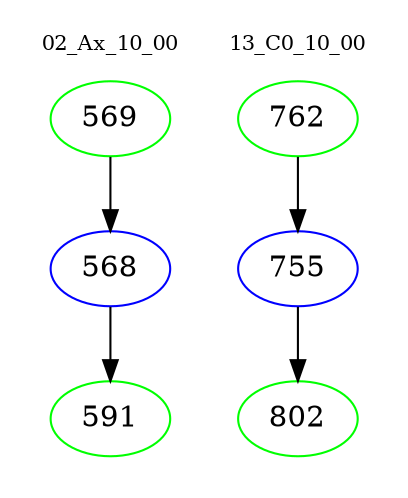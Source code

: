 digraph{
subgraph cluster_0 {
color = white
label = "02_Ax_10_00";
fontsize=10;
T0_569 [label="569", color="green"]
T0_569 -> T0_568 [color="black"]
T0_568 [label="568", color="blue"]
T0_568 -> T0_591 [color="black"]
T0_591 [label="591", color="green"]
}
subgraph cluster_1 {
color = white
label = "13_C0_10_00";
fontsize=10;
T1_762 [label="762", color="green"]
T1_762 -> T1_755 [color="black"]
T1_755 [label="755", color="blue"]
T1_755 -> T1_802 [color="black"]
T1_802 [label="802", color="green"]
}
}

